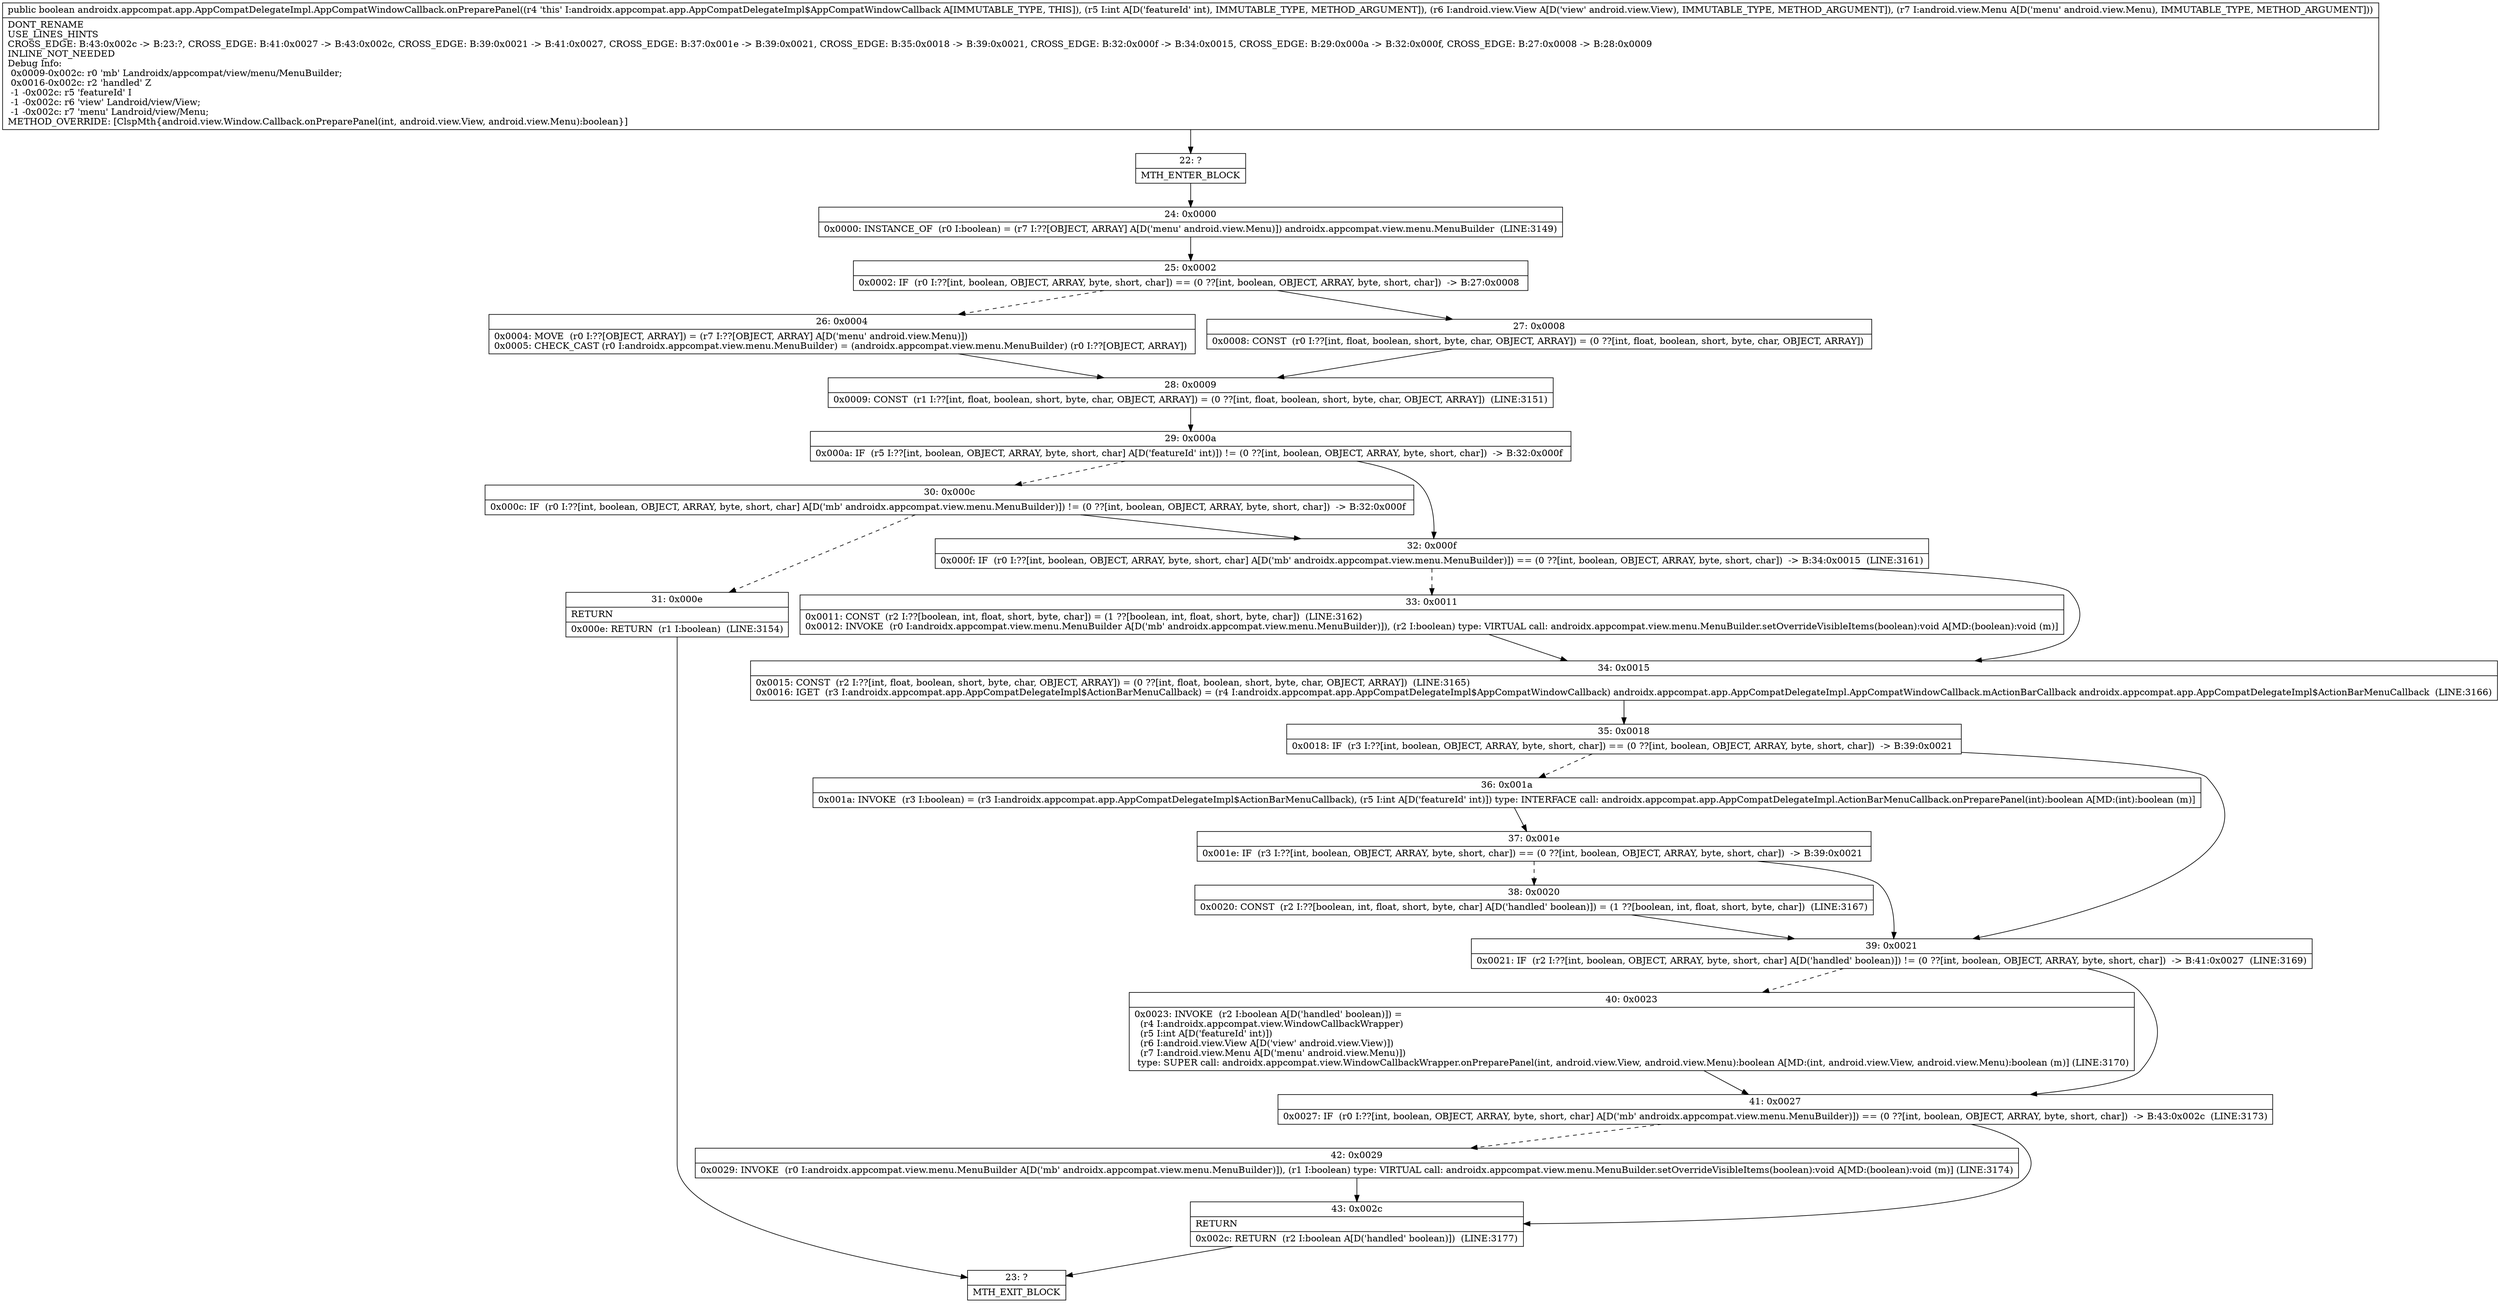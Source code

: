 digraph "CFG forandroidx.appcompat.app.AppCompatDelegateImpl.AppCompatWindowCallback.onPreparePanel(ILandroid\/view\/View;Landroid\/view\/Menu;)Z" {
Node_22 [shape=record,label="{22\:\ ?|MTH_ENTER_BLOCK\l}"];
Node_24 [shape=record,label="{24\:\ 0x0000|0x0000: INSTANCE_OF  (r0 I:boolean) = (r7 I:??[OBJECT, ARRAY] A[D('menu' android.view.Menu)]) androidx.appcompat.view.menu.MenuBuilder  (LINE:3149)\l}"];
Node_25 [shape=record,label="{25\:\ 0x0002|0x0002: IF  (r0 I:??[int, boolean, OBJECT, ARRAY, byte, short, char]) == (0 ??[int, boolean, OBJECT, ARRAY, byte, short, char])  \-\> B:27:0x0008 \l}"];
Node_26 [shape=record,label="{26\:\ 0x0004|0x0004: MOVE  (r0 I:??[OBJECT, ARRAY]) = (r7 I:??[OBJECT, ARRAY] A[D('menu' android.view.Menu)]) \l0x0005: CHECK_CAST (r0 I:androidx.appcompat.view.menu.MenuBuilder) = (androidx.appcompat.view.menu.MenuBuilder) (r0 I:??[OBJECT, ARRAY]) \l}"];
Node_28 [shape=record,label="{28\:\ 0x0009|0x0009: CONST  (r1 I:??[int, float, boolean, short, byte, char, OBJECT, ARRAY]) = (0 ??[int, float, boolean, short, byte, char, OBJECT, ARRAY])  (LINE:3151)\l}"];
Node_29 [shape=record,label="{29\:\ 0x000a|0x000a: IF  (r5 I:??[int, boolean, OBJECT, ARRAY, byte, short, char] A[D('featureId' int)]) != (0 ??[int, boolean, OBJECT, ARRAY, byte, short, char])  \-\> B:32:0x000f \l}"];
Node_30 [shape=record,label="{30\:\ 0x000c|0x000c: IF  (r0 I:??[int, boolean, OBJECT, ARRAY, byte, short, char] A[D('mb' androidx.appcompat.view.menu.MenuBuilder)]) != (0 ??[int, boolean, OBJECT, ARRAY, byte, short, char])  \-\> B:32:0x000f \l}"];
Node_31 [shape=record,label="{31\:\ 0x000e|RETURN\l|0x000e: RETURN  (r1 I:boolean)  (LINE:3154)\l}"];
Node_23 [shape=record,label="{23\:\ ?|MTH_EXIT_BLOCK\l}"];
Node_32 [shape=record,label="{32\:\ 0x000f|0x000f: IF  (r0 I:??[int, boolean, OBJECT, ARRAY, byte, short, char] A[D('mb' androidx.appcompat.view.menu.MenuBuilder)]) == (0 ??[int, boolean, OBJECT, ARRAY, byte, short, char])  \-\> B:34:0x0015  (LINE:3161)\l}"];
Node_33 [shape=record,label="{33\:\ 0x0011|0x0011: CONST  (r2 I:??[boolean, int, float, short, byte, char]) = (1 ??[boolean, int, float, short, byte, char])  (LINE:3162)\l0x0012: INVOKE  (r0 I:androidx.appcompat.view.menu.MenuBuilder A[D('mb' androidx.appcompat.view.menu.MenuBuilder)]), (r2 I:boolean) type: VIRTUAL call: androidx.appcompat.view.menu.MenuBuilder.setOverrideVisibleItems(boolean):void A[MD:(boolean):void (m)]\l}"];
Node_34 [shape=record,label="{34\:\ 0x0015|0x0015: CONST  (r2 I:??[int, float, boolean, short, byte, char, OBJECT, ARRAY]) = (0 ??[int, float, boolean, short, byte, char, OBJECT, ARRAY])  (LINE:3165)\l0x0016: IGET  (r3 I:androidx.appcompat.app.AppCompatDelegateImpl$ActionBarMenuCallback) = (r4 I:androidx.appcompat.app.AppCompatDelegateImpl$AppCompatWindowCallback) androidx.appcompat.app.AppCompatDelegateImpl.AppCompatWindowCallback.mActionBarCallback androidx.appcompat.app.AppCompatDelegateImpl$ActionBarMenuCallback  (LINE:3166)\l}"];
Node_35 [shape=record,label="{35\:\ 0x0018|0x0018: IF  (r3 I:??[int, boolean, OBJECT, ARRAY, byte, short, char]) == (0 ??[int, boolean, OBJECT, ARRAY, byte, short, char])  \-\> B:39:0x0021 \l}"];
Node_36 [shape=record,label="{36\:\ 0x001a|0x001a: INVOKE  (r3 I:boolean) = (r3 I:androidx.appcompat.app.AppCompatDelegateImpl$ActionBarMenuCallback), (r5 I:int A[D('featureId' int)]) type: INTERFACE call: androidx.appcompat.app.AppCompatDelegateImpl.ActionBarMenuCallback.onPreparePanel(int):boolean A[MD:(int):boolean (m)]\l}"];
Node_37 [shape=record,label="{37\:\ 0x001e|0x001e: IF  (r3 I:??[int, boolean, OBJECT, ARRAY, byte, short, char]) == (0 ??[int, boolean, OBJECT, ARRAY, byte, short, char])  \-\> B:39:0x0021 \l}"];
Node_38 [shape=record,label="{38\:\ 0x0020|0x0020: CONST  (r2 I:??[boolean, int, float, short, byte, char] A[D('handled' boolean)]) = (1 ??[boolean, int, float, short, byte, char])  (LINE:3167)\l}"];
Node_39 [shape=record,label="{39\:\ 0x0021|0x0021: IF  (r2 I:??[int, boolean, OBJECT, ARRAY, byte, short, char] A[D('handled' boolean)]) != (0 ??[int, boolean, OBJECT, ARRAY, byte, short, char])  \-\> B:41:0x0027  (LINE:3169)\l}"];
Node_40 [shape=record,label="{40\:\ 0x0023|0x0023: INVOKE  (r2 I:boolean A[D('handled' boolean)]) = \l  (r4 I:androidx.appcompat.view.WindowCallbackWrapper)\l  (r5 I:int A[D('featureId' int)])\l  (r6 I:android.view.View A[D('view' android.view.View)])\l  (r7 I:android.view.Menu A[D('menu' android.view.Menu)])\l type: SUPER call: androidx.appcompat.view.WindowCallbackWrapper.onPreparePanel(int, android.view.View, android.view.Menu):boolean A[MD:(int, android.view.View, android.view.Menu):boolean (m)] (LINE:3170)\l}"];
Node_41 [shape=record,label="{41\:\ 0x0027|0x0027: IF  (r0 I:??[int, boolean, OBJECT, ARRAY, byte, short, char] A[D('mb' androidx.appcompat.view.menu.MenuBuilder)]) == (0 ??[int, boolean, OBJECT, ARRAY, byte, short, char])  \-\> B:43:0x002c  (LINE:3173)\l}"];
Node_42 [shape=record,label="{42\:\ 0x0029|0x0029: INVOKE  (r0 I:androidx.appcompat.view.menu.MenuBuilder A[D('mb' androidx.appcompat.view.menu.MenuBuilder)]), (r1 I:boolean) type: VIRTUAL call: androidx.appcompat.view.menu.MenuBuilder.setOverrideVisibleItems(boolean):void A[MD:(boolean):void (m)] (LINE:3174)\l}"];
Node_43 [shape=record,label="{43\:\ 0x002c|RETURN\l|0x002c: RETURN  (r2 I:boolean A[D('handled' boolean)])  (LINE:3177)\l}"];
Node_27 [shape=record,label="{27\:\ 0x0008|0x0008: CONST  (r0 I:??[int, float, boolean, short, byte, char, OBJECT, ARRAY]) = (0 ??[int, float, boolean, short, byte, char, OBJECT, ARRAY]) \l}"];
MethodNode[shape=record,label="{public boolean androidx.appcompat.app.AppCompatDelegateImpl.AppCompatWindowCallback.onPreparePanel((r4 'this' I:androidx.appcompat.app.AppCompatDelegateImpl$AppCompatWindowCallback A[IMMUTABLE_TYPE, THIS]), (r5 I:int A[D('featureId' int), IMMUTABLE_TYPE, METHOD_ARGUMENT]), (r6 I:android.view.View A[D('view' android.view.View), IMMUTABLE_TYPE, METHOD_ARGUMENT]), (r7 I:android.view.Menu A[D('menu' android.view.Menu), IMMUTABLE_TYPE, METHOD_ARGUMENT]))  | DONT_RENAME\lUSE_LINES_HINTS\lCROSS_EDGE: B:43:0x002c \-\> B:23:?, CROSS_EDGE: B:41:0x0027 \-\> B:43:0x002c, CROSS_EDGE: B:39:0x0021 \-\> B:41:0x0027, CROSS_EDGE: B:37:0x001e \-\> B:39:0x0021, CROSS_EDGE: B:35:0x0018 \-\> B:39:0x0021, CROSS_EDGE: B:32:0x000f \-\> B:34:0x0015, CROSS_EDGE: B:29:0x000a \-\> B:32:0x000f, CROSS_EDGE: B:27:0x0008 \-\> B:28:0x0009\lINLINE_NOT_NEEDED\lDebug Info:\l  0x0009\-0x002c: r0 'mb' Landroidx\/appcompat\/view\/menu\/MenuBuilder;\l  0x0016\-0x002c: r2 'handled' Z\l  \-1 \-0x002c: r5 'featureId' I\l  \-1 \-0x002c: r6 'view' Landroid\/view\/View;\l  \-1 \-0x002c: r7 'menu' Landroid\/view\/Menu;\lMETHOD_OVERRIDE: [ClspMth\{android.view.Window.Callback.onPreparePanel(int, android.view.View, android.view.Menu):boolean\}]\l}"];
MethodNode -> Node_22;Node_22 -> Node_24;
Node_24 -> Node_25;
Node_25 -> Node_26[style=dashed];
Node_25 -> Node_27;
Node_26 -> Node_28;
Node_28 -> Node_29;
Node_29 -> Node_30[style=dashed];
Node_29 -> Node_32;
Node_30 -> Node_31[style=dashed];
Node_30 -> Node_32;
Node_31 -> Node_23;
Node_32 -> Node_33[style=dashed];
Node_32 -> Node_34;
Node_33 -> Node_34;
Node_34 -> Node_35;
Node_35 -> Node_36[style=dashed];
Node_35 -> Node_39;
Node_36 -> Node_37;
Node_37 -> Node_38[style=dashed];
Node_37 -> Node_39;
Node_38 -> Node_39;
Node_39 -> Node_40[style=dashed];
Node_39 -> Node_41;
Node_40 -> Node_41;
Node_41 -> Node_42[style=dashed];
Node_41 -> Node_43;
Node_42 -> Node_43;
Node_43 -> Node_23;
Node_27 -> Node_28;
}

